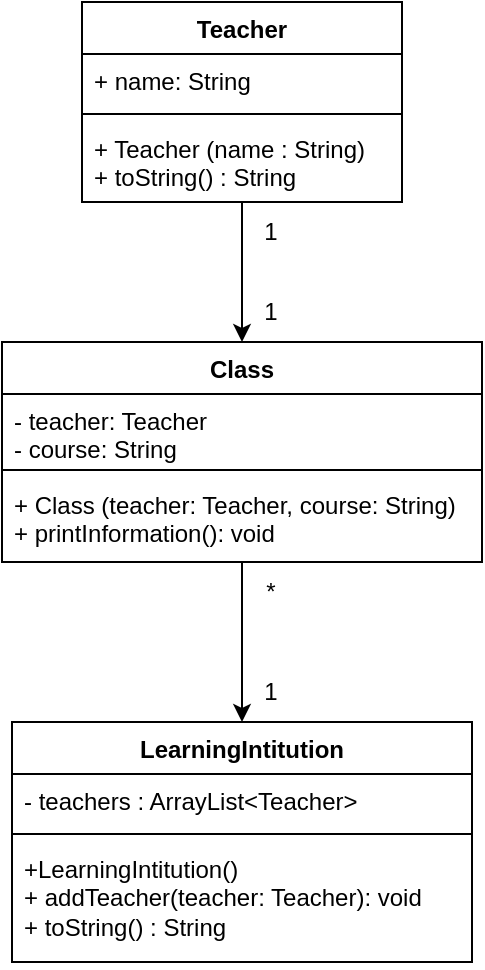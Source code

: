 <mxfile version="26.1.1">
  <diagram name="Página-1" id="jBhUaATzPSohvvNEp6ix">
    <mxGraphModel dx="1434" dy="738" grid="1" gridSize="10" guides="1" tooltips="1" connect="1" arrows="1" fold="1" page="1" pageScale="1" pageWidth="827" pageHeight="1169" math="0" shadow="0">
      <root>
        <mxCell id="0" />
        <mxCell id="1" parent="0" />
        <mxCell id="SiGlF4FovIC6NqqdqvDG-15" style="edgeStyle=orthogonalEdgeStyle;rounded=0;orthogonalLoop=1;jettySize=auto;html=1;entryX=0.5;entryY=0;entryDx=0;entryDy=0;" edge="1" parent="1" source="SiGlF4FovIC6NqqdqvDG-1" target="SiGlF4FovIC6NqqdqvDG-5">
          <mxGeometry relative="1" as="geometry" />
        </mxCell>
        <mxCell id="SiGlF4FovIC6NqqdqvDG-1" value="Teacher" style="swimlane;fontStyle=1;align=center;verticalAlign=top;childLayout=stackLayout;horizontal=1;startSize=26;horizontalStack=0;resizeParent=1;resizeParentMax=0;resizeLast=0;collapsible=1;marginBottom=0;whiteSpace=wrap;html=1;" vertex="1" parent="1">
          <mxGeometry x="320" y="70" width="160" height="100" as="geometry" />
        </mxCell>
        <mxCell id="SiGlF4FovIC6NqqdqvDG-2" value="+ name: String" style="text;strokeColor=none;fillColor=none;align=left;verticalAlign=top;spacingLeft=4;spacingRight=4;overflow=hidden;rotatable=0;points=[[0,0.5],[1,0.5]];portConstraint=eastwest;whiteSpace=wrap;html=1;" vertex="1" parent="SiGlF4FovIC6NqqdqvDG-1">
          <mxGeometry y="26" width="160" height="26" as="geometry" />
        </mxCell>
        <mxCell id="SiGlF4FovIC6NqqdqvDG-3" value="" style="line;strokeWidth=1;fillColor=none;align=left;verticalAlign=middle;spacingTop=-1;spacingLeft=3;spacingRight=3;rotatable=0;labelPosition=right;points=[];portConstraint=eastwest;strokeColor=inherit;" vertex="1" parent="SiGlF4FovIC6NqqdqvDG-1">
          <mxGeometry y="52" width="160" height="8" as="geometry" />
        </mxCell>
        <mxCell id="SiGlF4FovIC6NqqdqvDG-4" value="&lt;div&gt;+ Teacher (name : String)&lt;/div&gt;+ toString() : String" style="text;strokeColor=none;fillColor=none;align=left;verticalAlign=top;spacingLeft=4;spacingRight=4;overflow=hidden;rotatable=0;points=[[0,0.5],[1,0.5]];portConstraint=eastwest;whiteSpace=wrap;html=1;" vertex="1" parent="SiGlF4FovIC6NqqdqvDG-1">
          <mxGeometry y="60" width="160" height="40" as="geometry" />
        </mxCell>
        <mxCell id="SiGlF4FovIC6NqqdqvDG-19" style="edgeStyle=orthogonalEdgeStyle;rounded=0;orthogonalLoop=1;jettySize=auto;html=1;" edge="1" parent="1" source="SiGlF4FovIC6NqqdqvDG-5" target="SiGlF4FovIC6NqqdqvDG-9">
          <mxGeometry relative="1" as="geometry" />
        </mxCell>
        <mxCell id="SiGlF4FovIC6NqqdqvDG-5" value="Class" style="swimlane;fontStyle=1;align=center;verticalAlign=top;childLayout=stackLayout;horizontal=1;startSize=26;horizontalStack=0;resizeParent=1;resizeParentMax=0;resizeLast=0;collapsible=1;marginBottom=0;whiteSpace=wrap;html=1;" vertex="1" parent="1">
          <mxGeometry x="280" y="240" width="240" height="110" as="geometry" />
        </mxCell>
        <mxCell id="SiGlF4FovIC6NqqdqvDG-6" value="- teacher: Teacher&lt;div&gt;- course: String&lt;/div&gt;" style="text;strokeColor=none;fillColor=none;align=left;verticalAlign=top;spacingLeft=4;spacingRight=4;overflow=hidden;rotatable=0;points=[[0,0.5],[1,0.5]];portConstraint=eastwest;whiteSpace=wrap;html=1;" vertex="1" parent="SiGlF4FovIC6NqqdqvDG-5">
          <mxGeometry y="26" width="240" height="34" as="geometry" />
        </mxCell>
        <mxCell id="SiGlF4FovIC6NqqdqvDG-7" value="" style="line;strokeWidth=1;fillColor=none;align=left;verticalAlign=middle;spacingTop=-1;spacingLeft=3;spacingRight=3;rotatable=0;labelPosition=right;points=[];portConstraint=eastwest;strokeColor=inherit;" vertex="1" parent="SiGlF4FovIC6NqqdqvDG-5">
          <mxGeometry y="60" width="240" height="8" as="geometry" />
        </mxCell>
        <mxCell id="SiGlF4FovIC6NqqdqvDG-8" value="&lt;div&gt;+ Class (teacher: Teacher, course: String)&lt;/div&gt;+ printInformation(): void" style="text;strokeColor=none;fillColor=none;align=left;verticalAlign=top;spacingLeft=4;spacingRight=4;overflow=hidden;rotatable=0;points=[[0,0.5],[1,0.5]];portConstraint=eastwest;whiteSpace=wrap;html=1;" vertex="1" parent="SiGlF4FovIC6NqqdqvDG-5">
          <mxGeometry y="68" width="240" height="42" as="geometry" />
        </mxCell>
        <mxCell id="SiGlF4FovIC6NqqdqvDG-9" value="LearningIntitution" style="swimlane;fontStyle=1;align=center;verticalAlign=top;childLayout=stackLayout;horizontal=1;startSize=26;horizontalStack=0;resizeParent=1;resizeParentMax=0;resizeLast=0;collapsible=1;marginBottom=0;whiteSpace=wrap;html=1;" vertex="1" parent="1">
          <mxGeometry x="285" y="430" width="230" height="120" as="geometry" />
        </mxCell>
        <mxCell id="SiGlF4FovIC6NqqdqvDG-10" value="- teachers : ArrayList&amp;lt;Teacher&amp;gt;" style="text;strokeColor=none;fillColor=none;align=left;verticalAlign=top;spacingLeft=4;spacingRight=4;overflow=hidden;rotatable=0;points=[[0,0.5],[1,0.5]];portConstraint=eastwest;whiteSpace=wrap;html=1;" vertex="1" parent="SiGlF4FovIC6NqqdqvDG-9">
          <mxGeometry y="26" width="230" height="26" as="geometry" />
        </mxCell>
        <mxCell id="SiGlF4FovIC6NqqdqvDG-11" value="" style="line;strokeWidth=1;fillColor=none;align=left;verticalAlign=middle;spacingTop=-1;spacingLeft=3;spacingRight=3;rotatable=0;labelPosition=right;points=[];portConstraint=eastwest;strokeColor=inherit;" vertex="1" parent="SiGlF4FovIC6NqqdqvDG-9">
          <mxGeometry y="52" width="230" height="8" as="geometry" />
        </mxCell>
        <mxCell id="SiGlF4FovIC6NqqdqvDG-12" value="&lt;div&gt;+LearningIntitution()&lt;/div&gt;+ addTeacher(teacher: Teacher): void&lt;div&gt;+ toString() : String&lt;/div&gt;" style="text;strokeColor=none;fillColor=none;align=left;verticalAlign=top;spacingLeft=4;spacingRight=4;overflow=hidden;rotatable=0;points=[[0,0.5],[1,0.5]];portConstraint=eastwest;whiteSpace=wrap;html=1;" vertex="1" parent="SiGlF4FovIC6NqqdqvDG-9">
          <mxGeometry y="60" width="230" height="60" as="geometry" />
        </mxCell>
        <mxCell id="SiGlF4FovIC6NqqdqvDG-17" value="1" style="text;html=1;align=center;verticalAlign=middle;resizable=0;points=[];autosize=1;strokeColor=none;fillColor=none;" vertex="1" parent="1">
          <mxGeometry x="399" y="210" width="30" height="30" as="geometry" />
        </mxCell>
        <mxCell id="SiGlF4FovIC6NqqdqvDG-18" value="1" style="text;html=1;align=center;verticalAlign=middle;resizable=0;points=[];autosize=1;strokeColor=none;fillColor=none;" vertex="1" parent="1">
          <mxGeometry x="399" y="170" width="30" height="30" as="geometry" />
        </mxCell>
        <mxCell id="SiGlF4FovIC6NqqdqvDG-20" value="*" style="text;html=1;align=center;verticalAlign=middle;resizable=0;points=[];autosize=1;strokeColor=none;fillColor=none;" vertex="1" parent="1">
          <mxGeometry x="399" y="350" width="30" height="30" as="geometry" />
        </mxCell>
        <mxCell id="SiGlF4FovIC6NqqdqvDG-21" value="1" style="text;html=1;align=center;verticalAlign=middle;resizable=0;points=[];autosize=1;strokeColor=none;fillColor=none;" vertex="1" parent="1">
          <mxGeometry x="399" y="400" width="30" height="30" as="geometry" />
        </mxCell>
      </root>
    </mxGraphModel>
  </diagram>
</mxfile>

